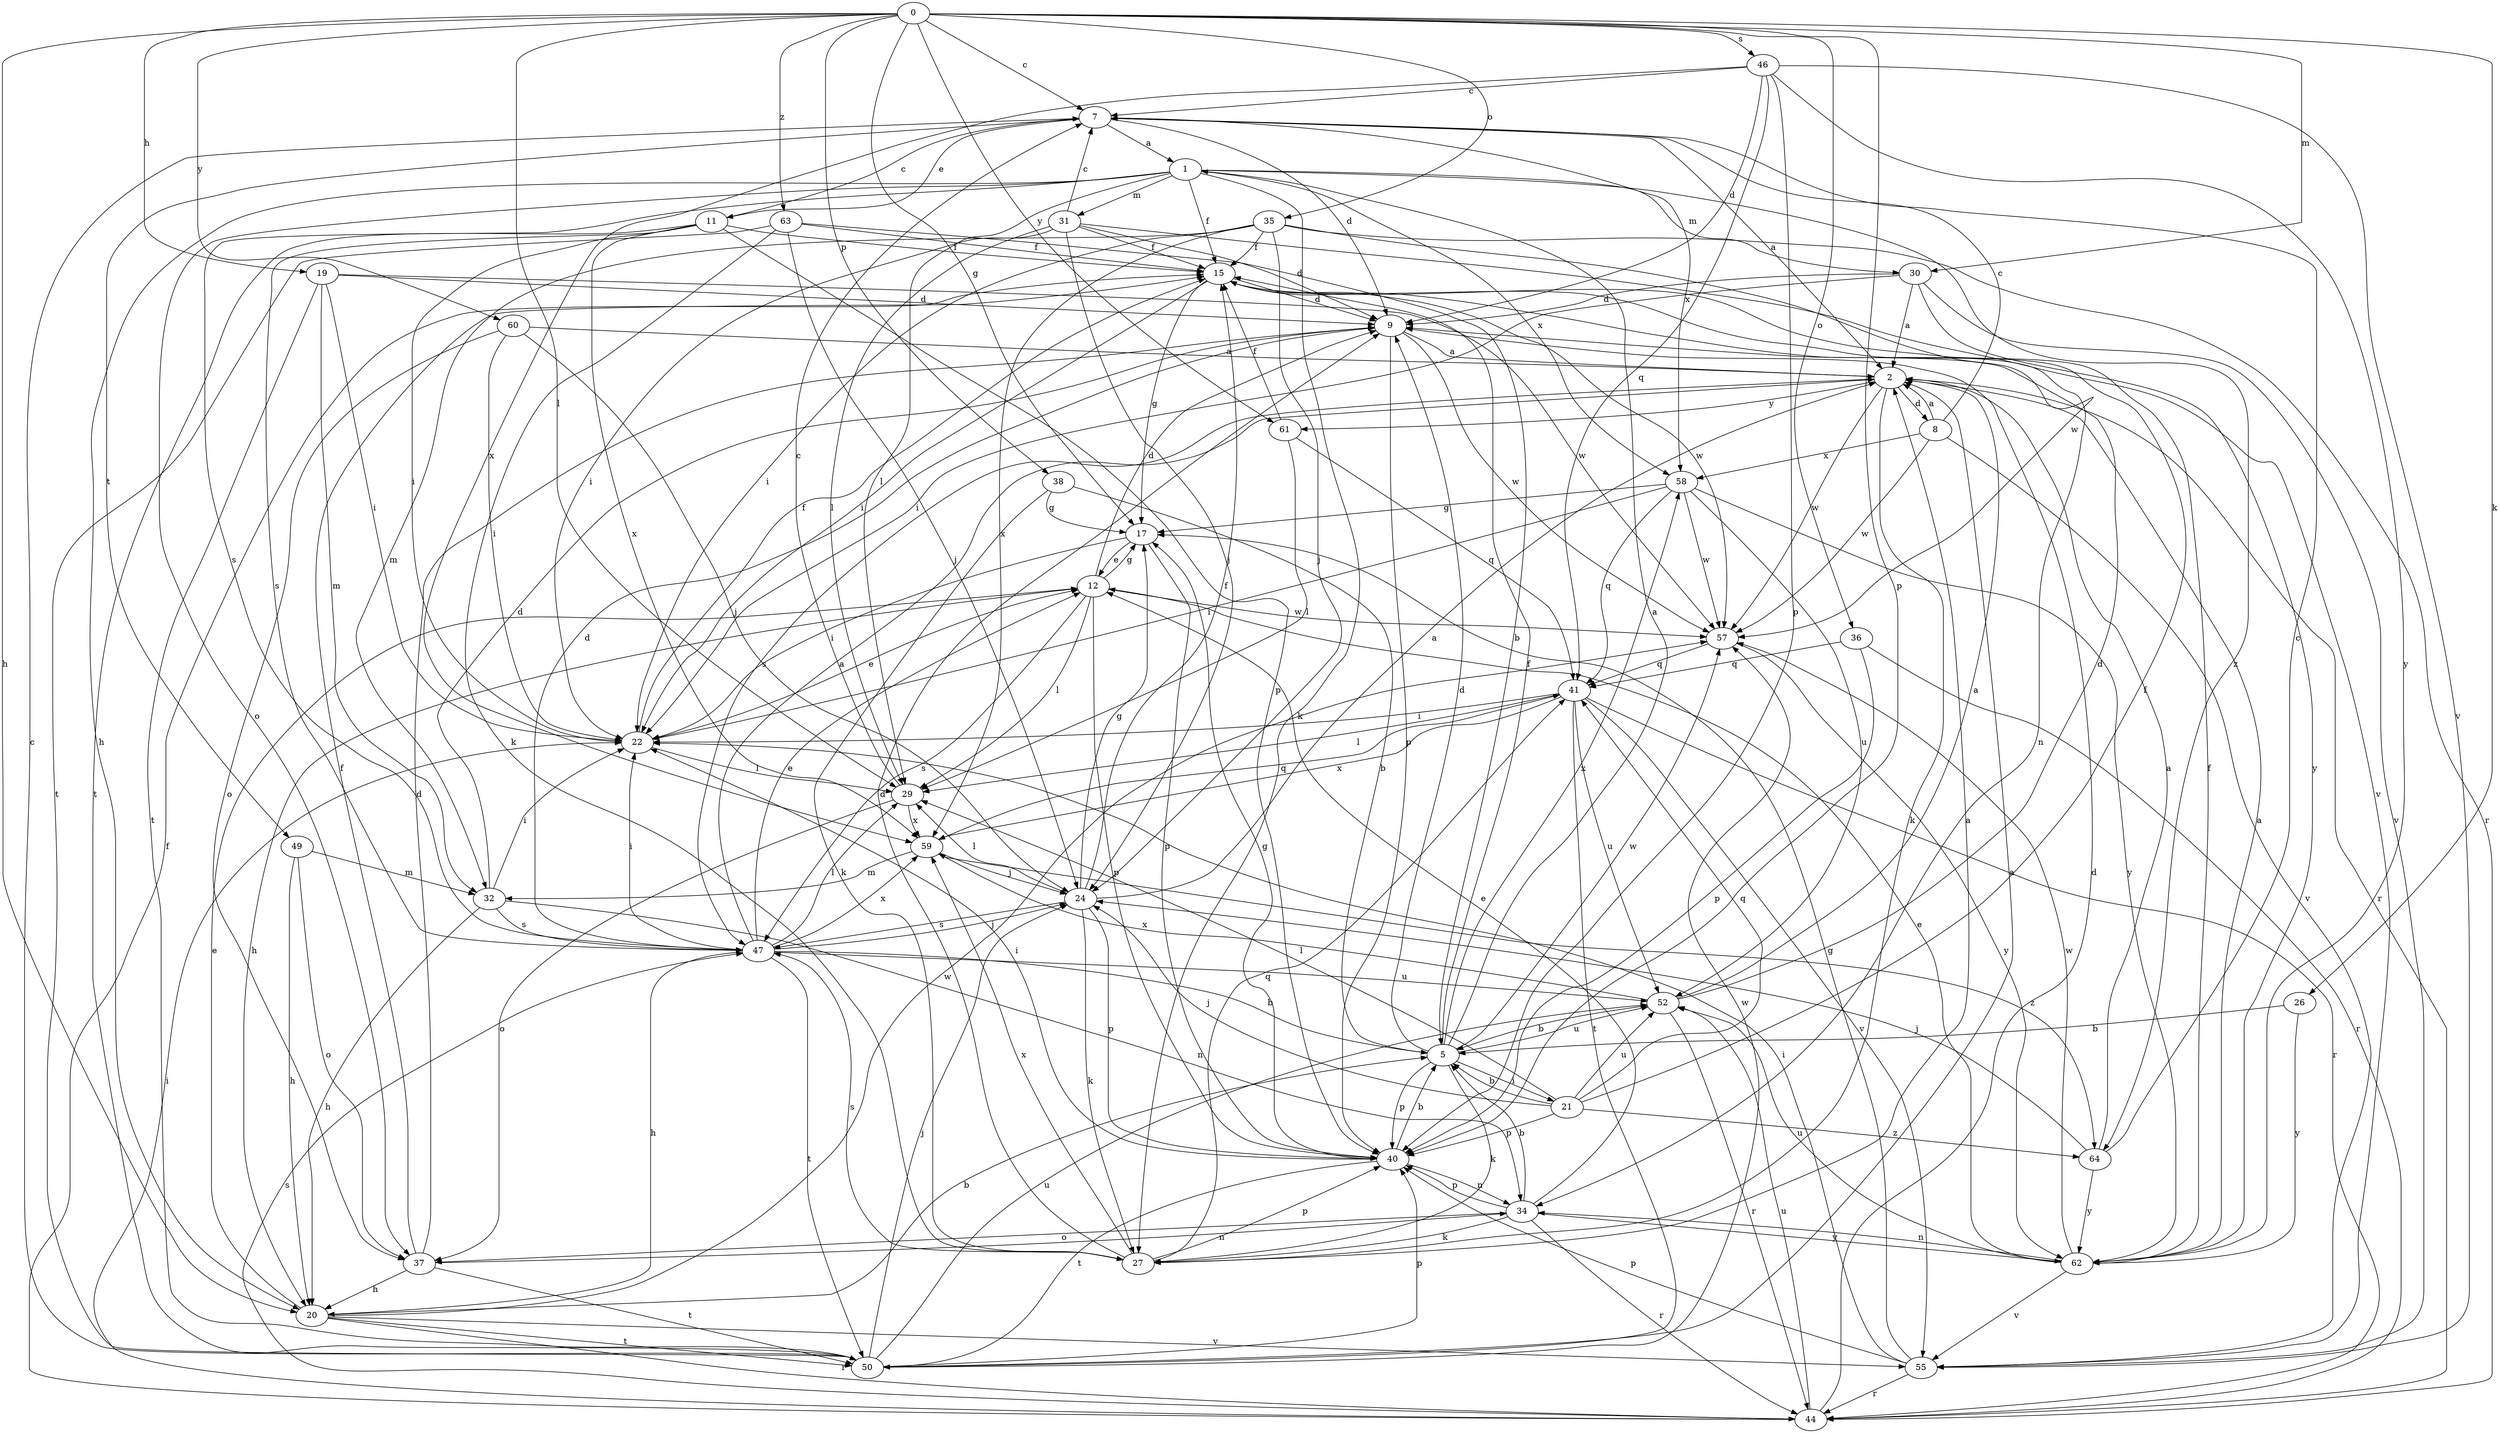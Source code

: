 strict digraph  {
0;
1;
2;
5;
7;
8;
9;
11;
12;
15;
17;
19;
20;
21;
22;
24;
26;
27;
29;
30;
31;
32;
34;
35;
36;
37;
38;
40;
41;
44;
46;
47;
49;
50;
52;
55;
57;
58;
59;
60;
61;
62;
63;
64;
0 -> 7  [label=c];
0 -> 17  [label=g];
0 -> 19  [label=h];
0 -> 20  [label=h];
0 -> 26  [label=k];
0 -> 29  [label=l];
0 -> 30  [label=m];
0 -> 35  [label=o];
0 -> 36  [label=o];
0 -> 38  [label=p];
0 -> 40  [label=p];
0 -> 46  [label=s];
0 -> 60  [label=y];
0 -> 61  [label=y];
0 -> 63  [label=z];
1 -> 15  [label=f];
1 -> 20  [label=h];
1 -> 27  [label=k];
1 -> 29  [label=l];
1 -> 30  [label=m];
1 -> 31  [label=m];
1 -> 37  [label=o];
1 -> 47  [label=s];
1 -> 58  [label=x];
1 -> 64  [label=z];
2 -> 8  [label=d];
2 -> 27  [label=k];
2 -> 44  [label=r];
2 -> 47  [label=s];
2 -> 57  [label=w];
2 -> 61  [label=y];
5 -> 1  [label=a];
5 -> 9  [label=d];
5 -> 15  [label=f];
5 -> 21  [label=i];
5 -> 27  [label=k];
5 -> 40  [label=p];
5 -> 52  [label=u];
5 -> 57  [label=w];
5 -> 58  [label=x];
7 -> 1  [label=a];
7 -> 2  [label=a];
7 -> 9  [label=d];
7 -> 11  [label=e];
7 -> 49  [label=t];
7 -> 58  [label=x];
8 -> 2  [label=a];
8 -> 7  [label=c];
8 -> 55  [label=v];
8 -> 57  [label=w];
8 -> 58  [label=x];
9 -> 2  [label=a];
9 -> 40  [label=p];
9 -> 57  [label=w];
11 -> 7  [label=c];
11 -> 15  [label=f];
11 -> 22  [label=i];
11 -> 40  [label=p];
11 -> 47  [label=s];
11 -> 50  [label=t];
11 -> 59  [label=x];
12 -> 9  [label=d];
12 -> 17  [label=g];
12 -> 20  [label=h];
12 -> 29  [label=l];
12 -> 40  [label=p];
12 -> 47  [label=s];
12 -> 57  [label=w];
15 -> 9  [label=d];
15 -> 17  [label=g];
15 -> 22  [label=i];
15 -> 34  [label=n];
15 -> 57  [label=w];
17 -> 12  [label=e];
17 -> 22  [label=i];
17 -> 40  [label=p];
19 -> 9  [label=d];
19 -> 22  [label=i];
19 -> 32  [label=m];
19 -> 50  [label=t];
19 -> 57  [label=w];
20 -> 5  [label=b];
20 -> 12  [label=e];
20 -> 44  [label=r];
20 -> 50  [label=t];
20 -> 55  [label=v];
20 -> 57  [label=w];
21 -> 5  [label=b];
21 -> 15  [label=f];
21 -> 24  [label=j];
21 -> 29  [label=l];
21 -> 40  [label=p];
21 -> 41  [label=q];
21 -> 52  [label=u];
21 -> 64  [label=z];
22 -> 12  [label=e];
22 -> 15  [label=f];
22 -> 29  [label=l];
24 -> 2  [label=a];
24 -> 15  [label=f];
24 -> 17  [label=g];
24 -> 27  [label=k];
24 -> 29  [label=l];
24 -> 40  [label=p];
24 -> 47  [label=s];
26 -> 5  [label=b];
26 -> 62  [label=y];
27 -> 2  [label=a];
27 -> 9  [label=d];
27 -> 40  [label=p];
27 -> 41  [label=q];
27 -> 47  [label=s];
27 -> 59  [label=x];
29 -> 7  [label=c];
29 -> 37  [label=o];
29 -> 59  [label=x];
30 -> 2  [label=a];
30 -> 9  [label=d];
30 -> 22  [label=i];
30 -> 55  [label=v];
30 -> 62  [label=y];
31 -> 7  [label=c];
31 -> 9  [label=d];
31 -> 15  [label=f];
31 -> 22  [label=i];
31 -> 24  [label=j];
31 -> 29  [label=l];
31 -> 55  [label=v];
32 -> 9  [label=d];
32 -> 20  [label=h];
32 -> 22  [label=i];
32 -> 34  [label=n];
32 -> 47  [label=s];
34 -> 5  [label=b];
34 -> 12  [label=e];
34 -> 27  [label=k];
34 -> 37  [label=o];
34 -> 40  [label=p];
34 -> 44  [label=r];
34 -> 62  [label=y];
35 -> 15  [label=f];
35 -> 22  [label=i];
35 -> 24  [label=j];
35 -> 32  [label=m];
35 -> 44  [label=r];
35 -> 57  [label=w];
35 -> 59  [label=x];
36 -> 40  [label=p];
36 -> 41  [label=q];
36 -> 44  [label=r];
37 -> 9  [label=d];
37 -> 15  [label=f];
37 -> 20  [label=h];
37 -> 34  [label=n];
37 -> 50  [label=t];
38 -> 5  [label=b];
38 -> 17  [label=g];
38 -> 27  [label=k];
40 -> 5  [label=b];
40 -> 17  [label=g];
40 -> 22  [label=i];
40 -> 34  [label=n];
40 -> 50  [label=t];
41 -> 22  [label=i];
41 -> 29  [label=l];
41 -> 44  [label=r];
41 -> 50  [label=t];
41 -> 52  [label=u];
41 -> 55  [label=v];
41 -> 59  [label=x];
44 -> 9  [label=d];
44 -> 15  [label=f];
44 -> 22  [label=i];
44 -> 47  [label=s];
44 -> 52  [label=u];
46 -> 7  [label=c];
46 -> 9  [label=d];
46 -> 40  [label=p];
46 -> 41  [label=q];
46 -> 55  [label=v];
46 -> 59  [label=x];
46 -> 62  [label=y];
47 -> 2  [label=a];
47 -> 5  [label=b];
47 -> 9  [label=d];
47 -> 12  [label=e];
47 -> 20  [label=h];
47 -> 22  [label=i];
47 -> 24  [label=j];
47 -> 29  [label=l];
47 -> 50  [label=t];
47 -> 52  [label=u];
47 -> 59  [label=x];
49 -> 20  [label=h];
49 -> 32  [label=m];
49 -> 37  [label=o];
50 -> 2  [label=a];
50 -> 7  [label=c];
50 -> 24  [label=j];
50 -> 40  [label=p];
50 -> 52  [label=u];
50 -> 57  [label=w];
52 -> 2  [label=a];
52 -> 5  [label=b];
52 -> 9  [label=d];
52 -> 44  [label=r];
52 -> 59  [label=x];
55 -> 17  [label=g];
55 -> 22  [label=i];
55 -> 40  [label=p];
55 -> 44  [label=r];
57 -> 41  [label=q];
57 -> 62  [label=y];
58 -> 17  [label=g];
58 -> 22  [label=i];
58 -> 41  [label=q];
58 -> 52  [label=u];
58 -> 57  [label=w];
58 -> 62  [label=y];
59 -> 24  [label=j];
59 -> 32  [label=m];
59 -> 41  [label=q];
59 -> 64  [label=z];
60 -> 2  [label=a];
60 -> 22  [label=i];
60 -> 24  [label=j];
60 -> 37  [label=o];
61 -> 15  [label=f];
61 -> 29  [label=l];
61 -> 41  [label=q];
62 -> 2  [label=a];
62 -> 12  [label=e];
62 -> 15  [label=f];
62 -> 34  [label=n];
62 -> 52  [label=u];
62 -> 55  [label=v];
62 -> 57  [label=w];
63 -> 5  [label=b];
63 -> 15  [label=f];
63 -> 24  [label=j];
63 -> 27  [label=k];
63 -> 50  [label=t];
64 -> 2  [label=a];
64 -> 7  [label=c];
64 -> 24  [label=j];
64 -> 62  [label=y];
}
